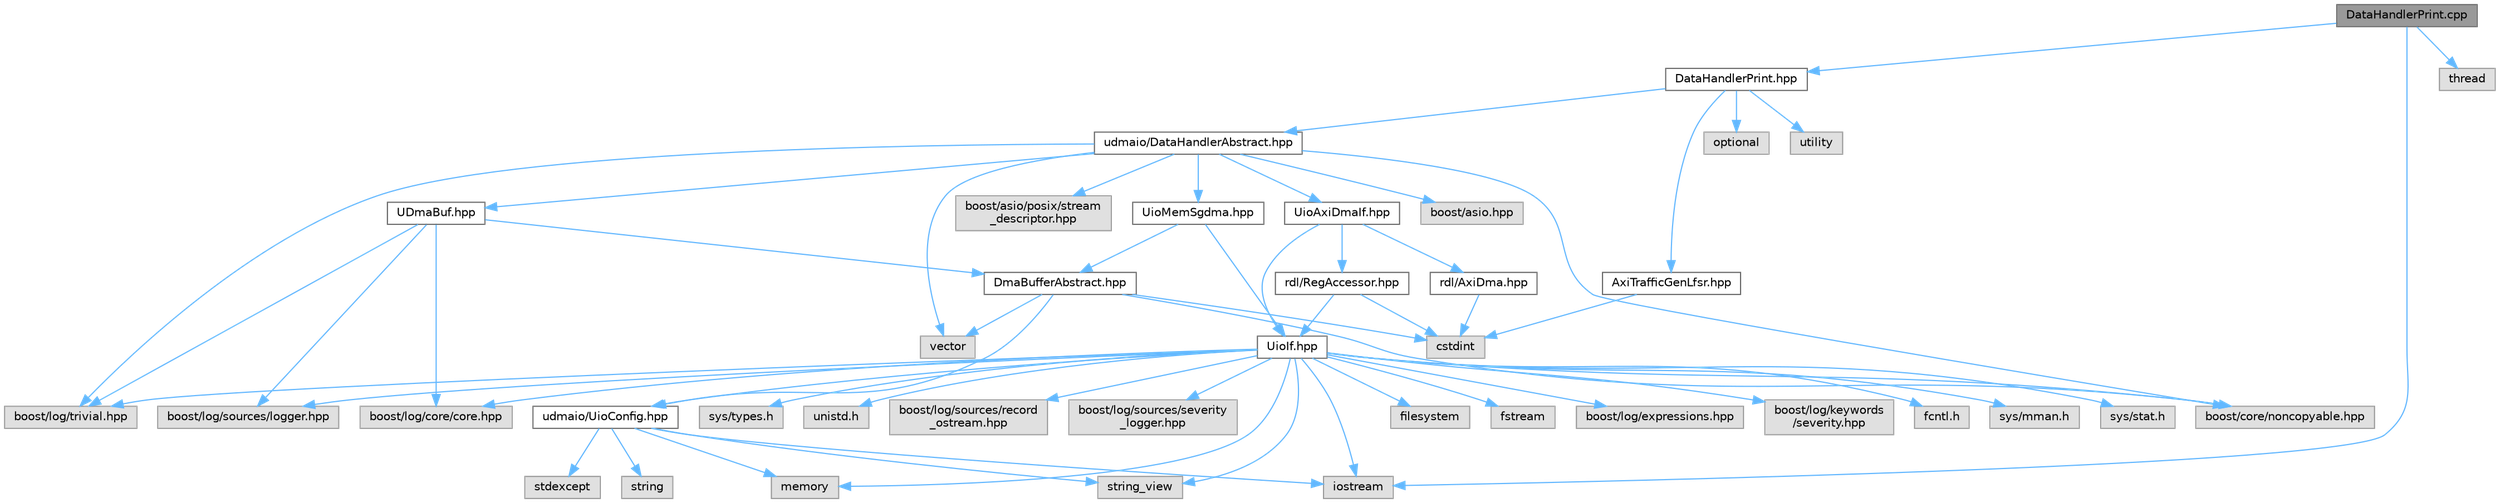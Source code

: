 digraph "DataHandlerPrint.cpp"
{
 // INTERACTIVE_SVG=YES
 // LATEX_PDF_SIZE
  bgcolor="transparent";
  edge [fontname=Helvetica,fontsize=10,labelfontname=Helvetica,labelfontsize=10];
  node [fontname=Helvetica,fontsize=10,shape=box,height=0.2,width=0.4];
  Node1 [label="DataHandlerPrint.cpp",height=0.2,width=0.4,color="gray40", fillcolor="grey60", style="filled", fontcolor="black",tooltip=" "];
  Node1 -> Node2 [color="steelblue1",style="solid"];
  Node2 [label="DataHandlerPrint.hpp",height=0.2,width=0.4,color="grey40", fillcolor="white", style="filled",URL="$_data_handler_print_8hpp.html",tooltip=" "];
  Node2 -> Node3 [color="steelblue1",style="solid"];
  Node3 [label="optional",height=0.2,width=0.4,color="grey60", fillcolor="#E0E0E0", style="filled",tooltip=" "];
  Node2 -> Node4 [color="steelblue1",style="solid"];
  Node4 [label="utility",height=0.2,width=0.4,color="grey60", fillcolor="#E0E0E0", style="filled",tooltip=" "];
  Node2 -> Node5 [color="steelblue1",style="solid"];
  Node5 [label="AxiTrafficGenLfsr.hpp",height=0.2,width=0.4,color="grey40", fillcolor="white", style="filled",URL="$_axi_traffic_gen_lfsr_8hpp.html",tooltip=" "];
  Node5 -> Node6 [color="steelblue1",style="solid"];
  Node6 [label="cstdint",height=0.2,width=0.4,color="grey60", fillcolor="#E0E0E0", style="filled",tooltip=" "];
  Node2 -> Node7 [color="steelblue1",style="solid"];
  Node7 [label="udmaio/DataHandlerAbstract.hpp",height=0.2,width=0.4,color="grey40", fillcolor="white", style="filled",URL="$_data_handler_abstract_8hpp.html",tooltip=" "];
  Node7 -> Node8 [color="steelblue1",style="solid"];
  Node8 [label="vector",height=0.2,width=0.4,color="grey60", fillcolor="#E0E0E0", style="filled",tooltip=" "];
  Node7 -> Node9 [color="steelblue1",style="solid"];
  Node9 [label="boost/asio.hpp",height=0.2,width=0.4,color="grey60", fillcolor="#E0E0E0", style="filled",tooltip=" "];
  Node7 -> Node10 [color="steelblue1",style="solid"];
  Node10 [label="boost/core/noncopyable.hpp",height=0.2,width=0.4,color="grey60", fillcolor="#E0E0E0", style="filled",tooltip=" "];
  Node7 -> Node11 [color="steelblue1",style="solid"];
  Node11 [label="boost/log/trivial.hpp",height=0.2,width=0.4,color="grey60", fillcolor="#E0E0E0", style="filled",tooltip=" "];
  Node7 -> Node12 [color="steelblue1",style="solid"];
  Node12 [label="UDmaBuf.hpp",height=0.2,width=0.4,color="grey40", fillcolor="white", style="filled",URL="$_u_dma_buf_8hpp.html",tooltip=" "];
  Node12 -> Node13 [color="steelblue1",style="solid"];
  Node13 [label="boost/log/core/core.hpp",height=0.2,width=0.4,color="grey60", fillcolor="#E0E0E0", style="filled",tooltip=" "];
  Node12 -> Node14 [color="steelblue1",style="solid"];
  Node14 [label="boost/log/sources/logger.hpp",height=0.2,width=0.4,color="grey60", fillcolor="#E0E0E0", style="filled",tooltip=" "];
  Node12 -> Node11 [color="steelblue1",style="solid"];
  Node12 -> Node15 [color="steelblue1",style="solid"];
  Node15 [label="DmaBufferAbstract.hpp",height=0.2,width=0.4,color="grey40", fillcolor="white", style="filled",URL="$_dma_buffer_abstract_8hpp.html",tooltip=" "];
  Node15 -> Node6 [color="steelblue1",style="solid"];
  Node15 -> Node8 [color="steelblue1",style="solid"];
  Node15 -> Node10 [color="steelblue1",style="solid"];
  Node15 -> Node16 [color="steelblue1",style="solid"];
  Node16 [label="udmaio/UioConfig.hpp",height=0.2,width=0.4,color="grey40", fillcolor="white", style="filled",URL="$_uio_config_8hpp.html",tooltip=" "];
  Node16 -> Node17 [color="steelblue1",style="solid"];
  Node17 [label="iostream",height=0.2,width=0.4,color="grey60", fillcolor="#E0E0E0", style="filled",tooltip=" "];
  Node16 -> Node18 [color="steelblue1",style="solid"];
  Node18 [label="memory",height=0.2,width=0.4,color="grey60", fillcolor="#E0E0E0", style="filled",tooltip=" "];
  Node16 -> Node19 [color="steelblue1",style="solid"];
  Node19 [label="stdexcept",height=0.2,width=0.4,color="grey60", fillcolor="#E0E0E0", style="filled",tooltip=" "];
  Node16 -> Node20 [color="steelblue1",style="solid"];
  Node20 [label="string",height=0.2,width=0.4,color="grey60", fillcolor="#E0E0E0", style="filled",tooltip=" "];
  Node16 -> Node21 [color="steelblue1",style="solid"];
  Node21 [label="string_view",height=0.2,width=0.4,color="grey60", fillcolor="#E0E0E0", style="filled",tooltip=" "];
  Node7 -> Node22 [color="steelblue1",style="solid"];
  Node22 [label="UioAxiDmaIf.hpp",height=0.2,width=0.4,color="grey40", fillcolor="white", style="filled",URL="$_uio_axi_dma_if_8hpp.html",tooltip=" "];
  Node22 -> Node23 [color="steelblue1",style="solid"];
  Node23 [label="UioIf.hpp",height=0.2,width=0.4,color="grey40", fillcolor="white", style="filled",URL="$_uio_if_8hpp.html",tooltip=" "];
  Node23 -> Node24 [color="steelblue1",style="solid"];
  Node24 [label="filesystem",height=0.2,width=0.4,color="grey60", fillcolor="#E0E0E0", style="filled",tooltip=" "];
  Node23 -> Node25 [color="steelblue1",style="solid"];
  Node25 [label="fstream",height=0.2,width=0.4,color="grey60", fillcolor="#E0E0E0", style="filled",tooltip=" "];
  Node23 -> Node17 [color="steelblue1",style="solid"];
  Node23 -> Node18 [color="steelblue1",style="solid"];
  Node23 -> Node21 [color="steelblue1",style="solid"];
  Node23 -> Node10 [color="steelblue1",style="solid"];
  Node23 -> Node13 [color="steelblue1",style="solid"];
  Node23 -> Node26 [color="steelblue1",style="solid"];
  Node26 [label="boost/log/expressions.hpp",height=0.2,width=0.4,color="grey60", fillcolor="#E0E0E0", style="filled",tooltip=" "];
  Node23 -> Node27 [color="steelblue1",style="solid"];
  Node27 [label="boost/log/keywords\l/severity.hpp",height=0.2,width=0.4,color="grey60", fillcolor="#E0E0E0", style="filled",tooltip=" "];
  Node23 -> Node14 [color="steelblue1",style="solid"];
  Node23 -> Node11 [color="steelblue1",style="solid"];
  Node23 -> Node28 [color="steelblue1",style="solid"];
  Node28 [label="fcntl.h",height=0.2,width=0.4,color="grey60", fillcolor="#E0E0E0", style="filled",tooltip=" "];
  Node23 -> Node29 [color="steelblue1",style="solid"];
  Node29 [label="sys/mman.h",height=0.2,width=0.4,color="grey60", fillcolor="#E0E0E0", style="filled",tooltip=" "];
  Node23 -> Node30 [color="steelblue1",style="solid"];
  Node30 [label="sys/stat.h",height=0.2,width=0.4,color="grey60", fillcolor="#E0E0E0", style="filled",tooltip=" "];
  Node23 -> Node31 [color="steelblue1",style="solid"];
  Node31 [label="sys/types.h",height=0.2,width=0.4,color="grey60", fillcolor="#E0E0E0", style="filled",tooltip=" "];
  Node23 -> Node32 [color="steelblue1",style="solid"];
  Node32 [label="unistd.h",height=0.2,width=0.4,color="grey60", fillcolor="#E0E0E0", style="filled",tooltip=" "];
  Node23 -> Node16 [color="steelblue1",style="solid"];
  Node23 -> Node33 [color="steelblue1",style="solid"];
  Node33 [label="boost/log/sources/record\l_ostream.hpp",height=0.2,width=0.4,color="grey60", fillcolor="#E0E0E0", style="filled",tooltip=" "];
  Node23 -> Node34 [color="steelblue1",style="solid"];
  Node34 [label="boost/log/sources/severity\l_logger.hpp",height=0.2,width=0.4,color="grey60", fillcolor="#E0E0E0", style="filled",tooltip=" "];
  Node22 -> Node35 [color="steelblue1",style="solid"];
  Node35 [label="rdl/AxiDma.hpp",height=0.2,width=0.4,color="grey40", fillcolor="white", style="filled",URL="$_axi_dma_8hpp.html",tooltip=" "];
  Node35 -> Node6 [color="steelblue1",style="solid"];
  Node22 -> Node36 [color="steelblue1",style="solid"];
  Node36 [label="rdl/RegAccessor.hpp",height=0.2,width=0.4,color="grey40", fillcolor="white", style="filled",URL="$_reg_accessor_8hpp.html",tooltip=" "];
  Node36 -> Node6 [color="steelblue1",style="solid"];
  Node36 -> Node23 [color="steelblue1",style="solid"];
  Node7 -> Node37 [color="steelblue1",style="solid"];
  Node37 [label="UioMemSgdma.hpp",height=0.2,width=0.4,color="grey40", fillcolor="white", style="filled",URL="$_uio_mem_sgdma_8hpp.html",tooltip=" "];
  Node37 -> Node15 [color="steelblue1",style="solid"];
  Node37 -> Node23 [color="steelblue1",style="solid"];
  Node7 -> Node38 [color="steelblue1",style="solid"];
  Node38 [label="boost/asio/posix/stream\l_descriptor.hpp",height=0.2,width=0.4,color="grey60", fillcolor="#E0E0E0", style="filled",tooltip=" "];
  Node1 -> Node17 [color="steelblue1",style="solid"];
  Node1 -> Node39 [color="steelblue1",style="solid"];
  Node39 [label="thread",height=0.2,width=0.4,color="grey60", fillcolor="#E0E0E0", style="filled",tooltip=" "];
}
